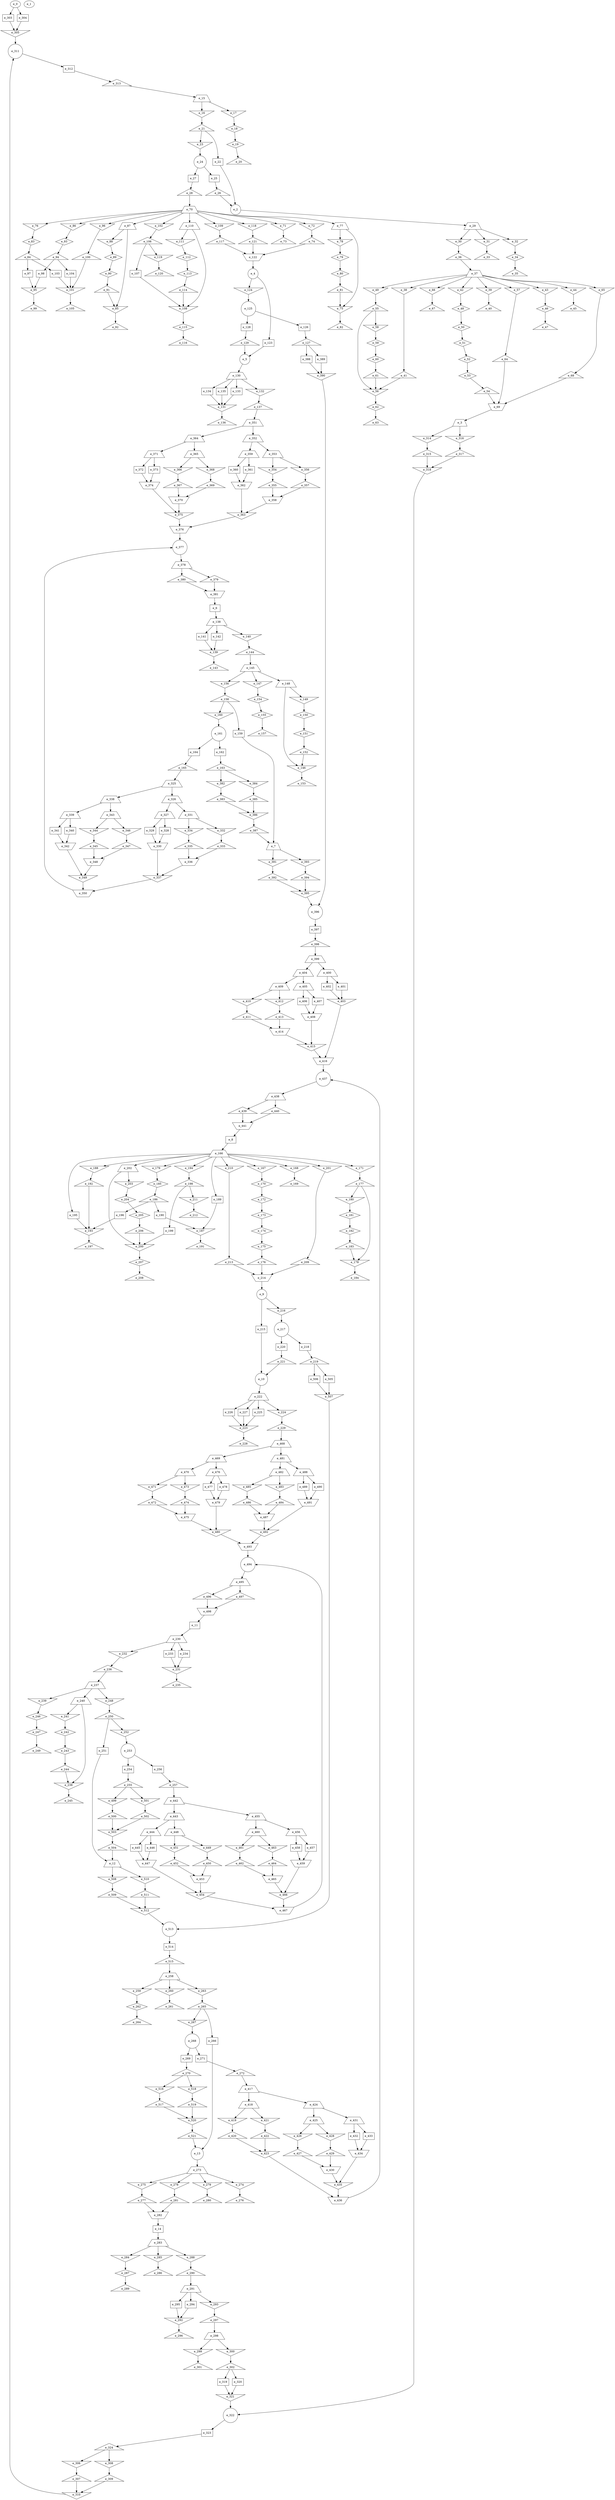 digraph control_path {
  e_0: entry_node : n ;
  e_1: exit_node : s ;
  e_2 [shape = circle];
  e_3 [shape = trapezium];
  e_4 [shape = circle];
  e_5 [shape = circle];
  e_6 [shape = dot];
  e_7 [shape = trapezium];
  e_8 [shape = dot];
  e_9 [shape = circle];
  e_10 [shape = circle];
  e_11 [shape = dot];
  e_12 [shape = trapezium];
  e_13 [shape = circle];
  e_14 [shape = dot];
  e_15 [shape = trapezium];
  e_16 [shape = invtriangle];
  e_17 [shape = invtriangle];
  e_18 [shape = diamond];
  e_19 [shape = diamond];
  e_20 [shape = triangle];
  e_21 [shape = triangle];
  e_22 [shape = dot];
  e_23 [shape = invtriangle];
  e_24 [shape = circle];
  e_25 [shape = dot];
  e_26 [shape = triangle];
  e_27 [shape = dot];
  e_28 [shape = triangle];
  e_29 [shape = trapezium];
  e_30 [shape = invtriangle];
  e_31 [shape = invtriangle];
  e_32 [shape = invtriangle];
  e_33 [shape = triangle];
  e_34 [shape = diamond];
  e_35 [shape = triangle];
  e_36 [shape = triangle];
  e_37 [shape = trapezium];
  e_38 [shape = invtriangle];
  e_39 [shape = invtriangle];
  e_40 [shape = triangle];
  e_41 [shape = triangle];
  e_42 [shape = invtriangle];
  e_43 [shape = invtriangle];
  e_44 [shape = invtriangle];
  e_45 [shape = triangle];
  e_46 [shape = diamond];
  e_47 [shape = triangle];
  e_48 [shape = diamond];
  e_49 [shape = invtriangle];
  e_50 [shape = diamond];
  e_51 [shape = diamond];
  e_52 [shape = diamond];
  e_53 [shape = diamond];
  e_54 [shape = triangle];
  e_55 [shape = triangle];
  e_56 [shape = invtriangle];
  e_57 [shape = invtriangle];
  e_58 [shape = invtriangle];
  e_59 [shape = diamond];
  e_60 [shape = diamond];
  e_61 [shape = triangle];
  e_62 [shape = diamond];
  e_63 [shape = triangle];
  e_64 [shape = triangle];
  e_65 [shape = invtriangle];
  e_66 [shape = invtriangle];
  e_67 [shape = triangle];
  e_68 [shape = triangle];
  e_69 [shape = invtrapezium];
  e_70 [shape = trapezium];
  e_71 [shape = invtriangle];
  e_72 [shape = invtriangle];
  e_73 [shape = triangle];
  e_74 [shape = triangle];
  e_75 [shape = invtriangle];
  e_76 [shape = invtriangle];
  e_77 [shape = trapezium];
  e_78 [shape = invtriangle];
  e_79 [shape = diamond];
  e_80 [shape = diamond];
  e_81 [shape = triangle];
  e_82 [shape = triangle];
  e_83 [shape = diamond];
  e_84 [shape = triangle];
  e_85 [shape = invtriangle];
  e_86 [shape = invtriangle];
  e_87 [shape = trapezium];
  e_88 [shape = invtriangle];
  e_89 [shape = diamond];
  e_90 [shape = diamond];
  e_91 [shape = triangle];
  e_92 [shape = triangle];
  e_93 [shape = diamond];
  e_94 [shape = triangle];
  e_95 [shape = invtriangle];
  e_96 [shape = invtriangle];
  e_97 [shape = dot];
  e_98 [shape = dot];
  e_99 [shape = triangle];
  e_100 [shape = triangle];
  e_101 [shape = invtriangle];
  e_102 [shape = invtriangle];
  e_103 [shape = dot];
  e_104 [shape = dot];
  e_105 [shape = triangle];
  e_106 [shape = triangle];
  e_107 [shape = dot];
  e_108 [shape = invtriangle];
  e_109 [shape = invtriangle];
  e_110 [shape = trapezium];
  e_111 [shape = invtriangle];
  e_112 [shape = diamond];
  e_113 [shape = diamond];
  e_114 [shape = triangle];
  e_115 [shape = diamond];
  e_116 [shape = triangle];
  e_117 [shape = triangle];
  e_118 [shape = invtriangle];
  e_119 [shape = invtriangle];
  e_120 [shape = triangle];
  e_121 [shape = triangle];
  e_122 [shape = invtrapezium];
  e_123 [shape = dot];
  e_124 [shape = invtriangle];
  e_125 [shape = circle];
  e_126 [shape = dot];
  e_127 [shape = triangle];
  e_128 [shape = dot];
  e_129 [shape = triangle];
  e_130 [shape = trapezium];
  e_131 [shape = invtriangle];
  e_132 [shape = invtriangle];
  e_133 [shape = dot];
  e_134 [shape = dot];
  e_135 [shape = dot];
  e_136 [shape = triangle];
  e_137 [shape = triangle];
  e_138 [shape = trapezium];
  e_139 [shape = invtriangle];
  e_140 [shape = invtriangle];
  e_141 [shape = dot];
  e_142 [shape = dot];
  e_143 [shape = triangle];
  e_144 [shape = triangle];
  e_145 [shape = trapezium];
  e_146 [shape = invtriangle];
  e_147 [shape = invtriangle];
  e_148 [shape = trapezium];
  e_149 [shape = invtriangle];
  e_150 [shape = diamond];
  e_151 [shape = diamond];
  e_152 [shape = triangle];
  e_153 [shape = triangle];
  e_154 [shape = diamond];
  e_155 [shape = diamond];
  e_156 [shape = invtriangle];
  e_157 [shape = triangle];
  e_158 [shape = triangle];
  e_159 [shape = dot];
  e_160 [shape = invtriangle];
  e_161 [shape = circle];
  e_162 [shape = dot];
  e_163 [shape = triangle];
  e_164 [shape = dot];
  e_165 [shape = triangle];
  e_166 [shape = trapezium];
  e_167 [shape = invtriangle];
  e_168 [shape = invtriangle];
  e_169 [shape = triangle];
  e_170 [shape = diamond];
  e_171 [shape = invtriangle];
  e_172 [shape = diamond];
  e_173 [shape = diamond];
  e_174 [shape = diamond];
  e_175 [shape = diamond];
  e_176 [shape = triangle];
  e_177 [shape = triangle];
  e_178 [shape = invtriangle];
  e_179 [shape = invtriangle];
  e_180 [shape = invtriangle];
  e_181 [shape = diamond];
  e_182 [shape = diamond];
  e_183 [shape = triangle];
  e_184 [shape = triangle];
  e_185 [shape = diamond];
  e_186 [shape = triangle];
  e_187 [shape = invtriangle];
  e_188 [shape = invtriangle];
  e_189 [shape = dot];
  e_190 [shape = dot];
  e_191 [shape = triangle];
  e_192 [shape = triangle];
  e_193 [shape = invtriangle];
  e_194 [shape = invtriangle];
  e_195 [shape = dot];
  e_196 [shape = dot];
  e_197 [shape = triangle];
  e_198 [shape = triangle];
  e_199 [shape = dot];
  e_200 [shape = invtriangle];
  e_201 [shape = invtriangle];
  e_202 [shape = trapezium];
  e_203 [shape = invtriangle];
  e_204 [shape = diamond];
  e_205 [shape = diamond];
  e_206 [shape = triangle];
  e_207 [shape = diamond];
  e_208 [shape = triangle];
  e_209 [shape = triangle];
  e_210 [shape = invtriangle];
  e_211 [shape = invtriangle];
  e_212 [shape = triangle];
  e_213 [shape = triangle];
  e_214 [shape = invtrapezium];
  e_215 [shape = dot];
  e_216 [shape = invtriangle];
  e_217 [shape = circle];
  e_218 [shape = dot];
  e_219 [shape = triangle];
  e_220 [shape = dot];
  e_221 [shape = triangle];
  e_222 [shape = trapezium];
  e_223 [shape = invtriangle];
  e_224 [shape = invtriangle];
  e_225 [shape = dot];
  e_226 [shape = dot];
  e_227 [shape = dot];
  e_228 [shape = triangle];
  e_229 [shape = triangle];
  e_230 [shape = trapezium];
  e_231 [shape = invtriangle];
  e_232 [shape = invtriangle];
  e_233 [shape = dot];
  e_234 [shape = dot];
  e_235 [shape = triangle];
  e_236 [shape = triangle];
  e_237 [shape = trapezium];
  e_238 [shape = invtriangle];
  e_239 [shape = invtriangle];
  e_240 [shape = trapezium];
  e_241 [shape = invtriangle];
  e_242 [shape = diamond];
  e_243 [shape = diamond];
  e_244 [shape = triangle];
  e_245 [shape = triangle];
  e_246 [shape = diamond];
  e_247 [shape = diamond];
  e_248 [shape = invtriangle];
  e_249 [shape = triangle];
  e_250 [shape = triangle];
  e_251 [shape = dot];
  e_252 [shape = invtriangle];
  e_253 [shape = circle];
  e_254 [shape = dot];
  e_255 [shape = triangle];
  e_256 [shape = dot];
  e_257 [shape = triangle];
  e_258 [shape = trapezium];
  e_259 [shape = invtriangle];
  e_260 [shape = invtriangle];
  e_261 [shape = triangle];
  e_262 [shape = diamond];
  e_263 [shape = invtriangle];
  e_264 [shape = triangle];
  e_265 [shape = triangle];
  e_266 [shape = dot];
  e_267 [shape = invtriangle];
  e_268 [shape = circle];
  e_269 [shape = dot];
  e_270 [shape = triangle];
  e_271 [shape = dot];
  e_272 [shape = triangle];
  e_273 [shape = trapezium];
  e_274 [shape = invtriangle];
  e_275 [shape = invtriangle];
  e_276 [shape = triangle];
  e_277 [shape = triangle];
  e_278 [shape = invtriangle];
  e_279 [shape = invtriangle];
  e_280 [shape = triangle];
  e_281 [shape = triangle];
  e_282 [shape = invtrapezium];
  e_283 [shape = trapezium];
  e_284 [shape = invtriangle];
  e_285 [shape = invtriangle];
  e_286 [shape = triangle];
  e_287 [shape = diamond];
  e_288 [shape = invtriangle];
  e_289 [shape = triangle];
  e_290 [shape = triangle];
  e_291 [shape = trapezium];
  e_292 [shape = invtriangle];
  e_293 [shape = invtriangle];
  e_294 [shape = dot];
  e_295 [shape = dot];
  e_296 [shape = triangle];
  e_297 [shape = triangle];
  e_298 [shape = trapezium];
  e_299 [shape = invtriangle];
  e_300 [shape = invtriangle];
  e_301 [shape = triangle];
  e_302 [shape = triangle];
  e_303 [shape = dot];
  e_304 [shape = dot];
  e_305 [shape = invtriangle];
  e_306 [shape = invtriangle];
  e_307 [shape = triangle];
  e_308 [shape = invtriangle];
  e_309 [shape = triangle];
  e_310 [shape = invtriangle];
  e_311 [shape = circle];
  e_312 [shape = dot];
  e_313 [shape = triangle];
  e_314 [shape = invtriangle];
  e_315 [shape = triangle];
  e_316 [shape = invtriangle];
  e_317 [shape = triangle];
  e_318 [shape = invtriangle];
  e_319 [shape = dot];
  e_320 [shape = dot];
  e_321 [shape = invtriangle];
  e_322 [shape = circle];
  e_323 [shape = dot];
  e_324 [shape = triangle];
  e_325 [shape = trapezium];
  e_326 [shape = trapezium];
  e_327 [shape = trapezium];
  e_328 [shape = dot];
  e_329 [shape = dot];
  e_330 [shape = invtrapezium];
  e_331 [shape = trapezium];
  e_332 [shape = invtriangle];
  e_333 [shape = triangle];
  e_334 [shape = invtriangle];
  e_335 [shape = triangle];
  e_336 [shape = invtrapezium];
  e_337 [shape = invtriangle];
  e_338 [shape = trapezium];
  e_339 [shape = trapezium];
  e_340 [shape = dot];
  e_341 [shape = dot];
  e_342 [shape = invtrapezium];
  e_343 [shape = trapezium];
  e_344 [shape = invtriangle];
  e_345 [shape = triangle];
  e_346 [shape = invtriangle];
  e_347 [shape = triangle];
  e_348 [shape = invtrapezium];
  e_349 [shape = invtriangle];
  e_350 [shape = invtrapezium];
  e_351 [shape = trapezium];
  e_352 [shape = trapezium];
  e_353 [shape = trapezium];
  e_354 [shape = invtriangle];
  e_355 [shape = triangle];
  e_356 [shape = invtriangle];
  e_357 [shape = triangle];
  e_358 [shape = invtrapezium];
  e_359 [shape = trapezium];
  e_360 [shape = dot];
  e_361 [shape = dot];
  e_362 [shape = invtrapezium];
  e_363 [shape = invtriangle];
  e_364 [shape = trapezium];
  e_365 [shape = trapezium];
  e_366 [shape = invtriangle];
  e_367 [shape = triangle];
  e_368 [shape = invtriangle];
  e_369 [shape = triangle];
  e_370 [shape = invtrapezium];
  e_371 [shape = trapezium];
  e_372 [shape = dot];
  e_373 [shape = dot];
  e_374 [shape = invtrapezium];
  e_375 [shape = invtriangle];
  e_376 [shape = invtrapezium];
  e_377 [shape = circle];
  e_378 [shape = trapezium];
  e_379 [shape = triangle];
  e_380 [shape = triangle];
  e_381 [shape = invtrapezium];
  e_382 [shape = invtriangle];
  e_383 [shape = triangle];
  e_384 [shape = invtriangle];
  e_385 [shape = triangle];
  e_386 [shape = invtriangle];
  e_387 [shape = triangle];
  e_388 [shape = dot];
  e_389 [shape = dot];
  e_390 [shape = invtriangle];
  e_391 [shape = invtriangle];
  e_392 [shape = triangle];
  e_393 [shape = invtriangle];
  e_394 [shape = triangle];
  e_395 [shape = invtriangle];
  e_396 [shape = circle];
  e_397 [shape = dot];
  e_398 [shape = triangle];
  e_399 [shape = trapezium];
  e_400 [shape = trapezium];
  e_401 [shape = dot];
  e_402 [shape = dot];
  e_403 [shape = invtriangle];
  e_404 [shape = trapezium];
  e_405 [shape = trapezium];
  e_406 [shape = dot];
  e_407 [shape = dot];
  e_408 [shape = invtrapezium];
  e_409 [shape = trapezium];
  e_410 [shape = invtriangle];
  e_411 [shape = triangle];
  e_412 [shape = invtriangle];
  e_413 [shape = triangle];
  e_414 [shape = invtrapezium];
  e_415 [shape = invtriangle];
  e_416 [shape = invtrapezium];
  e_417 [shape = trapezium];
  e_418 [shape = trapezium];
  e_419 [shape = invtriangle];
  e_420 [shape = triangle];
  e_421 [shape = invtriangle];
  e_422 [shape = triangle];
  e_423 [shape = invtriangle];
  e_424 [shape = trapezium];
  e_425 [shape = trapezium];
  e_426 [shape = invtriangle];
  e_427 [shape = triangle];
  e_428 [shape = invtriangle];
  e_429 [shape = triangle];
  e_430 [shape = invtrapezium];
  e_431 [shape = trapezium];
  e_432 [shape = dot];
  e_433 [shape = dot];
  e_434 [shape = invtrapezium];
  e_435 [shape = invtriangle];
  e_436 [shape = invtrapezium];
  e_437 [shape = circle];
  e_438 [shape = trapezium];
  e_439 [shape = triangle];
  e_440 [shape = triangle];
  e_441 [shape = invtrapezium];
  e_442 [shape = trapezium];
  e_443 [shape = trapezium];
  e_444 [shape = trapezium];
  e_445 [shape = dot];
  e_446 [shape = dot];
  e_447 [shape = invtrapezium];
  e_448 [shape = trapezium];
  e_449 [shape = invtriangle];
  e_450 [shape = triangle];
  e_451 [shape = invtriangle];
  e_452 [shape = triangle];
  e_453 [shape = invtrapezium];
  e_454 [shape = invtriangle];
  e_455 [shape = trapezium];
  e_456 [shape = trapezium];
  e_457 [shape = dot];
  e_458 [shape = dot];
  e_459 [shape = invtrapezium];
  e_460 [shape = trapezium];
  e_461 [shape = invtriangle];
  e_462 [shape = triangle];
  e_463 [shape = invtriangle];
  e_464 [shape = triangle];
  e_465 [shape = invtrapezium];
  e_466 [shape = invtriangle];
  e_467 [shape = invtrapezium];
  e_468 [shape = trapezium];
  e_469 [shape = trapezium];
  e_470 [shape = trapezium];
  e_471 [shape = invtriangle];
  e_472 [shape = triangle];
  e_473 [shape = invtriangle];
  e_474 [shape = triangle];
  e_475 [shape = invtrapezium];
  e_476 [shape = trapezium];
  e_477 [shape = dot];
  e_478 [shape = dot];
  e_479 [shape = invtrapezium];
  e_480 [shape = invtriangle];
  e_481 [shape = trapezium];
  e_482 [shape = trapezium];
  e_483 [shape = invtriangle];
  e_484 [shape = triangle];
  e_485 [shape = invtriangle];
  e_486 [shape = triangle];
  e_487 [shape = invtrapezium];
  e_488 [shape = trapezium];
  e_489 [shape = dot];
  e_490 [shape = dot];
  e_491 [shape = invtrapezium];
  e_492 [shape = invtriangle];
  e_493 [shape = invtrapezium];
  e_494 [shape = circle];
  e_495 [shape = trapezium];
  e_496 [shape = triangle];
  e_497 [shape = triangle];
  e_498 [shape = invtrapezium];
  e_499 [shape = invtriangle];
  e_500 [shape = triangle];
  e_501 [shape = invtriangle];
  e_502 [shape = triangle];
  e_503 [shape = invtriangle];
  e_504 [shape = triangle];
  e_505 [shape = dot];
  e_506 [shape = dot];
  e_507 [shape = invtriangle];
  e_508 [shape = invtriangle];
  e_509 [shape = triangle];
  e_510 [shape = invtriangle];
  e_511 [shape = triangle];
  e_512 [shape = invtriangle];
  e_513 [shape = circle];
  e_514 [shape = dot];
  e_515 [shape = triangle];
  e_516 [shape = invtriangle];
  e_517 [shape = triangle];
  e_518 [shape = invtriangle];
  e_519 [shape = triangle];
  e_520 [shape = invtriangle];
  e_521 [shape = triangle];
  e_22 -> e_2;
  e_26 -> e_2;
  e_69 -> e_3;
  e_122 -> e_4;
  e_123 -> e_5;
  e_129 -> e_5;
  e_381 -> e_6;
  e_159 -> e_7;
  e_387 -> e_7;
  e_441 -> e_8;
  e_214 -> e_9;
  e_215 -> e_10;
  e_221 -> e_10;
  e_498 -> e_11;
  e_251 -> e_12;
  e_504 -> e_12;
  e_266 -> e_13;
  e_521 -> e_13;
  e_282 -> e_14;
  e_313 -> e_15;
  e_15 -> e_16;
  e_15 -> e_17;
  e_17 -> e_18;
  e_18 -> e_19;
  e_19 -> e_20;
  e_16 -> e_21;
  e_21 -> e_22;
  e_21 -> e_23;
  e_23 -> e_24;
  e_24 -> e_25;
  e_25 -> e_26;
  e_24 -> e_27;
  e_27 -> e_28;
  e_2 -> e_29;
  e_29 -> e_30;
  e_29 -> e_31;
  e_29 -> e_32;
  e_31 -> e_33;
  e_32 -> e_34;
  e_34 -> e_35;
  e_30 -> e_36;
  e_36 -> e_37;
  e_37 -> e_38;
  e_37 -> e_39;
  e_39 -> e_40;
  e_38 -> e_41;
  e_37 -> e_42;
  e_37 -> e_43;
  e_37 -> e_44;
  e_44 -> e_45;
  e_43 -> e_46;
  e_46 -> e_47;
  e_42 -> e_48;
  e_37 -> e_49;
  e_48 -> e_50;
  e_50 -> e_51;
  e_51 -> e_52;
  e_52 -> e_53;
  e_53 -> e_54;
  e_49 -> e_55;
  e_55 -> e_56;
  e_61 -> e_56;
  e_41 -> e_56;
  e_37 -> e_57;
  e_55 -> e_58;
  e_58 -> e_59;
  e_59 -> e_60;
  e_60 -> e_61;
  e_56 -> e_62;
  e_62 -> e_63;
  e_57 -> e_64;
  e_37 -> e_65;
  e_37 -> e_66;
  e_66 -> e_67;
  e_65 -> e_68;
  e_54 -> e_69;
  e_64 -> e_69;
  e_68 -> e_69;
  e_28 -> e_70;
  e_70 -> e_71;
  e_70 -> e_72;
  e_71 -> e_73;
  e_72 -> e_74;
  e_77 -> e_75;
  e_81 -> e_75;
  e_70 -> e_76;
  e_70 -> e_77;
  e_77 -> e_78;
  e_78 -> e_79;
  e_79 -> e_80;
  e_80 -> e_81;
  e_75 -> e_82;
  e_76 -> e_83;
  e_83 -> e_84;
  e_87 -> e_85;
  e_91 -> e_85;
  e_70 -> e_86;
  e_70 -> e_87;
  e_87 -> e_88;
  e_88 -> e_89;
  e_89 -> e_90;
  e_90 -> e_91;
  e_85 -> e_92;
  e_86 -> e_93;
  e_93 -> e_94;
  e_97 -> e_95;
  e_98 -> e_95;
  e_70 -> e_96;
  e_84 -> e_97;
  e_94 -> e_98;
  e_95 -> e_99;
  e_96 -> e_100;
  e_100 -> e_101;
  e_103 -> e_101;
  e_104 -> e_101;
  e_70 -> e_102;
  e_84 -> e_103;
  e_94 -> e_104;
  e_101 -> e_105;
  e_102 -> e_106;
  e_106 -> e_107;
  e_107 -> e_108;
  e_110 -> e_108;
  e_114 -> e_108;
  e_70 -> e_109;
  e_70 -> e_110;
  e_110 -> e_111;
  e_111 -> e_112;
  e_112 -> e_113;
  e_113 -> e_114;
  e_108 -> e_115;
  e_115 -> e_116;
  e_109 -> e_117;
  e_70 -> e_118;
  e_106 -> e_119;
  e_119 -> e_120;
  e_118 -> e_121;
  e_74 -> e_122;
  e_117 -> e_122;
  e_121 -> e_122;
  e_4 -> e_123;
  e_4 -> e_124;
  e_124 -> e_125;
  e_125 -> e_126;
  e_126 -> e_127;
  e_125 -> e_128;
  e_128 -> e_129;
  e_5 -> e_130;
  e_133 -> e_131;
  e_134 -> e_131;
  e_135 -> e_131;
  e_130 -> e_132;
  e_130 -> e_133;
  e_130 -> e_134;
  e_130 -> e_135;
  e_131 -> e_136;
  e_132 -> e_137;
  e_6 -> e_138;
  e_141 -> e_139;
  e_142 -> e_139;
  e_138 -> e_140;
  e_138 -> e_141;
  e_138 -> e_142;
  e_139 -> e_143;
  e_140 -> e_144;
  e_144 -> e_145;
  e_148 -> e_146;
  e_152 -> e_146;
  e_145 -> e_147;
  e_145 -> e_148;
  e_148 -> e_149;
  e_149 -> e_150;
  e_150 -> e_151;
  e_151 -> e_152;
  e_146 -> e_153;
  e_147 -> e_154;
  e_154 -> e_155;
  e_145 -> e_156;
  e_155 -> e_157;
  e_156 -> e_158;
  e_158 -> e_159;
  e_158 -> e_160;
  e_160 -> e_161;
  e_161 -> e_162;
  e_162 -> e_163;
  e_161 -> e_164;
  e_164 -> e_165;
  e_8 -> e_166;
  e_166 -> e_167;
  e_166 -> e_168;
  e_168 -> e_169;
  e_167 -> e_170;
  e_166 -> e_171;
  e_170 -> e_172;
  e_172 -> e_173;
  e_173 -> e_174;
  e_174 -> e_175;
  e_175 -> e_176;
  e_171 -> e_177;
  e_177 -> e_178;
  e_183 -> e_178;
  e_166 -> e_179;
  e_177 -> e_180;
  e_180 -> e_181;
  e_181 -> e_182;
  e_182 -> e_183;
  e_178 -> e_184;
  e_179 -> e_185;
  e_185 -> e_186;
  e_189 -> e_187;
  e_190 -> e_187;
  e_166 -> e_188;
  e_166 -> e_189;
  e_186 -> e_190;
  e_187 -> e_191;
  e_188 -> e_192;
  e_192 -> e_193;
  e_195 -> e_193;
  e_196 -> e_193;
  e_166 -> e_194;
  e_166 -> e_195;
  e_186 -> e_196;
  e_193 -> e_197;
  e_194 -> e_198;
  e_198 -> e_199;
  e_199 -> e_200;
  e_202 -> e_200;
  e_206 -> e_200;
  e_166 -> e_201;
  e_166 -> e_202;
  e_202 -> e_203;
  e_203 -> e_204;
  e_204 -> e_205;
  e_205 -> e_206;
  e_200 -> e_207;
  e_207 -> e_208;
  e_201 -> e_209;
  e_166 -> e_210;
  e_198 -> e_211;
  e_211 -> e_212;
  e_210 -> e_213;
  e_176 -> e_214;
  e_209 -> e_214;
  e_213 -> e_214;
  e_9 -> e_215;
  e_9 -> e_216;
  e_216 -> e_217;
  e_217 -> e_218;
  e_218 -> e_219;
  e_217 -> e_220;
  e_220 -> e_221;
  e_10 -> e_222;
  e_225 -> e_223;
  e_226 -> e_223;
  e_227 -> e_223;
  e_222 -> e_224;
  e_222 -> e_225;
  e_222 -> e_226;
  e_222 -> e_227;
  e_223 -> e_228;
  e_224 -> e_229;
  e_11 -> e_230;
  e_233 -> e_231;
  e_234 -> e_231;
  e_230 -> e_232;
  e_230 -> e_233;
  e_230 -> e_234;
  e_231 -> e_235;
  e_232 -> e_236;
  e_236 -> e_237;
  e_240 -> e_238;
  e_244 -> e_238;
  e_237 -> e_239;
  e_237 -> e_240;
  e_240 -> e_241;
  e_241 -> e_242;
  e_242 -> e_243;
  e_243 -> e_244;
  e_238 -> e_245;
  e_239 -> e_246;
  e_246 -> e_247;
  e_237 -> e_248;
  e_247 -> e_249;
  e_248 -> e_250;
  e_250 -> e_251;
  e_250 -> e_252;
  e_252 -> e_253;
  e_253 -> e_254;
  e_254 -> e_255;
  e_253 -> e_256;
  e_256 -> e_257;
  e_515 -> e_258;
  e_258 -> e_259;
  e_258 -> e_260;
  e_260 -> e_261;
  e_259 -> e_262;
  e_258 -> e_263;
  e_262 -> e_264;
  e_263 -> e_265;
  e_265 -> e_266;
  e_265 -> e_267;
  e_267 -> e_268;
  e_268 -> e_269;
  e_269 -> e_270;
  e_268 -> e_271;
  e_271 -> e_272;
  e_13 -> e_273;
  e_273 -> e_274;
  e_273 -> e_275;
  e_274 -> e_276;
  e_275 -> e_277;
  e_273 -> e_278;
  e_273 -> e_279;
  e_279 -> e_280;
  e_278 -> e_281;
  e_277 -> e_282;
  e_281 -> e_282;
  e_14 -> e_283;
  e_283 -> e_284;
  e_283 -> e_285;
  e_285 -> e_286;
  e_284 -> e_287;
  e_283 -> e_288;
  e_287 -> e_289;
  e_288 -> e_290;
  e_290 -> e_291;
  e_294 -> e_292;
  e_295 -> e_292;
  e_291 -> e_293;
  e_291 -> e_294;
  e_291 -> e_295;
  e_292 -> e_296;
  e_293 -> e_297;
  e_297 -> e_298;
  e_298 -> e_299;
  e_298 -> e_300;
  e_299 -> e_301;
  e_300 -> e_302;
  e_0 -> e_303;
  e_0 -> e_304;
  e_303 -> e_305;
  e_304 -> e_305;
  e_324 -> e_306;
  e_306 -> e_307;
  e_324 -> e_308;
  e_308 -> e_309;
  e_307 -> e_310;
  e_309 -> e_310;
  e_305 -> e_311;
  e_310 -> e_311;
  e_311 -> e_312;
  e_312 -> e_313;
  e_3 -> e_314;
  e_314 -> e_315;
  e_3 -> e_316;
  e_316 -> e_317;
  e_315 -> e_318;
  e_317 -> e_318;
  e_302 -> e_319;
  e_302 -> e_320;
  e_319 -> e_321;
  e_320 -> e_321;
  e_318 -> e_322;
  e_321 -> e_322;
  e_322 -> e_323;
  e_323 -> e_324;
  e_165 -> e_325;
  e_325 -> e_326;
  e_326 -> e_327;
  e_327 -> e_328;
  e_327 -> e_329;
  e_328 -> e_330;
  e_329 -> e_330;
  e_326 -> e_331;
  e_331 -> e_332;
  e_332 -> e_333;
  e_331 -> e_334;
  e_334 -> e_335;
  e_333 -> e_336;
  e_335 -> e_336;
  e_330 -> e_337;
  e_336 -> e_337;
  e_325 -> e_338;
  e_338 -> e_339;
  e_339 -> e_340;
  e_339 -> e_341;
  e_340 -> e_342;
  e_341 -> e_342;
  e_338 -> e_343;
  e_343 -> e_344;
  e_344 -> e_345;
  e_343 -> e_346;
  e_346 -> e_347;
  e_345 -> e_348;
  e_347 -> e_348;
  e_342 -> e_349;
  e_348 -> e_349;
  e_337 -> e_350;
  e_349 -> e_350;
  e_137 -> e_351;
  e_351 -> e_352;
  e_352 -> e_353;
  e_353 -> e_354;
  e_354 -> e_355;
  e_353 -> e_356;
  e_356 -> e_357;
  e_355 -> e_358;
  e_357 -> e_358;
  e_352 -> e_359;
  e_359 -> e_360;
  e_359 -> e_361;
  e_360 -> e_362;
  e_361 -> e_362;
  e_358 -> e_363;
  e_362 -> e_363;
  e_351 -> e_364;
  e_364 -> e_365;
  e_365 -> e_366;
  e_366 -> e_367;
  e_365 -> e_368;
  e_368 -> e_369;
  e_367 -> e_370;
  e_369 -> e_370;
  e_364 -> e_371;
  e_371 -> e_372;
  e_371 -> e_373;
  e_372 -> e_374;
  e_373 -> e_374;
  e_370 -> e_375;
  e_374 -> e_375;
  e_363 -> e_376;
  e_375 -> e_376;
  e_350 -> e_377;
  e_376 -> e_377;
  e_377 -> e_378;
  e_378 -> e_379;
  e_378 -> e_380;
  e_379 -> e_381;
  e_380 -> e_381;
  e_163 -> e_382;
  e_382 -> e_383;
  e_163 -> e_384;
  e_384 -> e_385;
  e_383 -> e_386;
  e_385 -> e_386;
  e_386 -> e_387;
  e_127 -> e_388;
  e_127 -> e_389;
  e_388 -> e_390;
  e_389 -> e_390;
  e_7 -> e_391;
  e_391 -> e_392;
  e_7 -> e_393;
  e_393 -> e_394;
  e_392 -> e_395;
  e_394 -> e_395;
  e_390 -> e_396;
  e_395 -> e_396;
  e_396 -> e_397;
  e_397 -> e_398;
  e_398 -> e_399;
  e_399 -> e_400;
  e_400 -> e_401;
  e_400 -> e_402;
  e_401 -> e_403;
  e_402 -> e_403;
  e_399 -> e_404;
  e_404 -> e_405;
  e_405 -> e_406;
  e_405 -> e_407;
  e_406 -> e_408;
  e_407 -> e_408;
  e_404 -> e_409;
  e_409 -> e_410;
  e_410 -> e_411;
  e_409 -> e_412;
  e_412 -> e_413;
  e_411 -> e_414;
  e_413 -> e_414;
  e_408 -> e_415;
  e_414 -> e_415;
  e_403 -> e_416;
  e_415 -> e_416;
  e_272 -> e_417;
  e_417 -> e_418;
  e_418 -> e_419;
  e_419 -> e_420;
  e_418 -> e_421;
  e_421 -> e_422;
  e_420 -> e_423;
  e_422 -> e_423;
  e_417 -> e_424;
  e_424 -> e_425;
  e_425 -> e_426;
  e_426 -> e_427;
  e_425 -> e_428;
  e_428 -> e_429;
  e_427 -> e_430;
  e_429 -> e_430;
  e_424 -> e_431;
  e_431 -> e_432;
  e_431 -> e_433;
  e_432 -> e_434;
  e_433 -> e_434;
  e_430 -> e_435;
  e_434 -> e_435;
  e_423 -> e_436;
  e_435 -> e_436;
  e_416 -> e_437;
  e_436 -> e_437;
  e_437 -> e_438;
  e_438 -> e_439;
  e_438 -> e_440;
  e_439 -> e_441;
  e_440 -> e_441;
  e_257 -> e_442;
  e_442 -> e_443;
  e_443 -> e_444;
  e_444 -> e_445;
  e_444 -> e_446;
  e_445 -> e_447;
  e_446 -> e_447;
  e_443 -> e_448;
  e_448 -> e_449;
  e_449 -> e_450;
  e_448 -> e_451;
  e_451 -> e_452;
  e_450 -> e_453;
  e_452 -> e_453;
  e_447 -> e_454;
  e_453 -> e_454;
  e_442 -> e_455;
  e_455 -> e_456;
  e_456 -> e_457;
  e_456 -> e_458;
  e_457 -> e_459;
  e_458 -> e_459;
  e_455 -> e_460;
  e_460 -> e_461;
  e_461 -> e_462;
  e_460 -> e_463;
  e_463 -> e_464;
  e_462 -> e_465;
  e_464 -> e_465;
  e_459 -> e_466;
  e_465 -> e_466;
  e_454 -> e_467;
  e_466 -> e_467;
  e_229 -> e_468;
  e_468 -> e_469;
  e_469 -> e_470;
  e_470 -> e_471;
  e_471 -> e_472;
  e_470 -> e_473;
  e_473 -> e_474;
  e_472 -> e_475;
  e_474 -> e_475;
  e_469 -> e_476;
  e_476 -> e_477;
  e_476 -> e_478;
  e_477 -> e_479;
  e_478 -> e_479;
  e_475 -> e_480;
  e_479 -> e_480;
  e_468 -> e_481;
  e_481 -> e_482;
  e_482 -> e_483;
  e_483 -> e_484;
  e_482 -> e_485;
  e_485 -> e_486;
  e_484 -> e_487;
  e_486 -> e_487;
  e_481 -> e_488;
  e_488 -> e_489;
  e_488 -> e_490;
  e_489 -> e_491;
  e_490 -> e_491;
  e_487 -> e_492;
  e_491 -> e_492;
  e_480 -> e_493;
  e_492 -> e_493;
  e_467 -> e_494;
  e_493 -> e_494;
  e_494 -> e_495;
  e_495 -> e_496;
  e_495 -> e_497;
  e_496 -> e_498;
  e_497 -> e_498;
  e_255 -> e_499;
  e_499 -> e_500;
  e_255 -> e_501;
  e_501 -> e_502;
  e_500 -> e_503;
  e_502 -> e_503;
  e_503 -> e_504;
  e_219 -> e_505;
  e_219 -> e_506;
  e_505 -> e_507;
  e_506 -> e_507;
  e_12 -> e_508;
  e_508 -> e_509;
  e_12 -> e_510;
  e_510 -> e_511;
  e_509 -> e_512;
  e_511 -> e_512;
  e_507 -> e_513;
  e_512 -> e_513;
  e_513 -> e_514;
  e_514 -> e_515;
  e_270 -> e_516;
  e_516 -> e_517;
  e_270 -> e_518;
  e_518 -> e_519;
  e_517 -> e_520;
  e_519 -> e_520;
  e_520 -> e_521;
}
